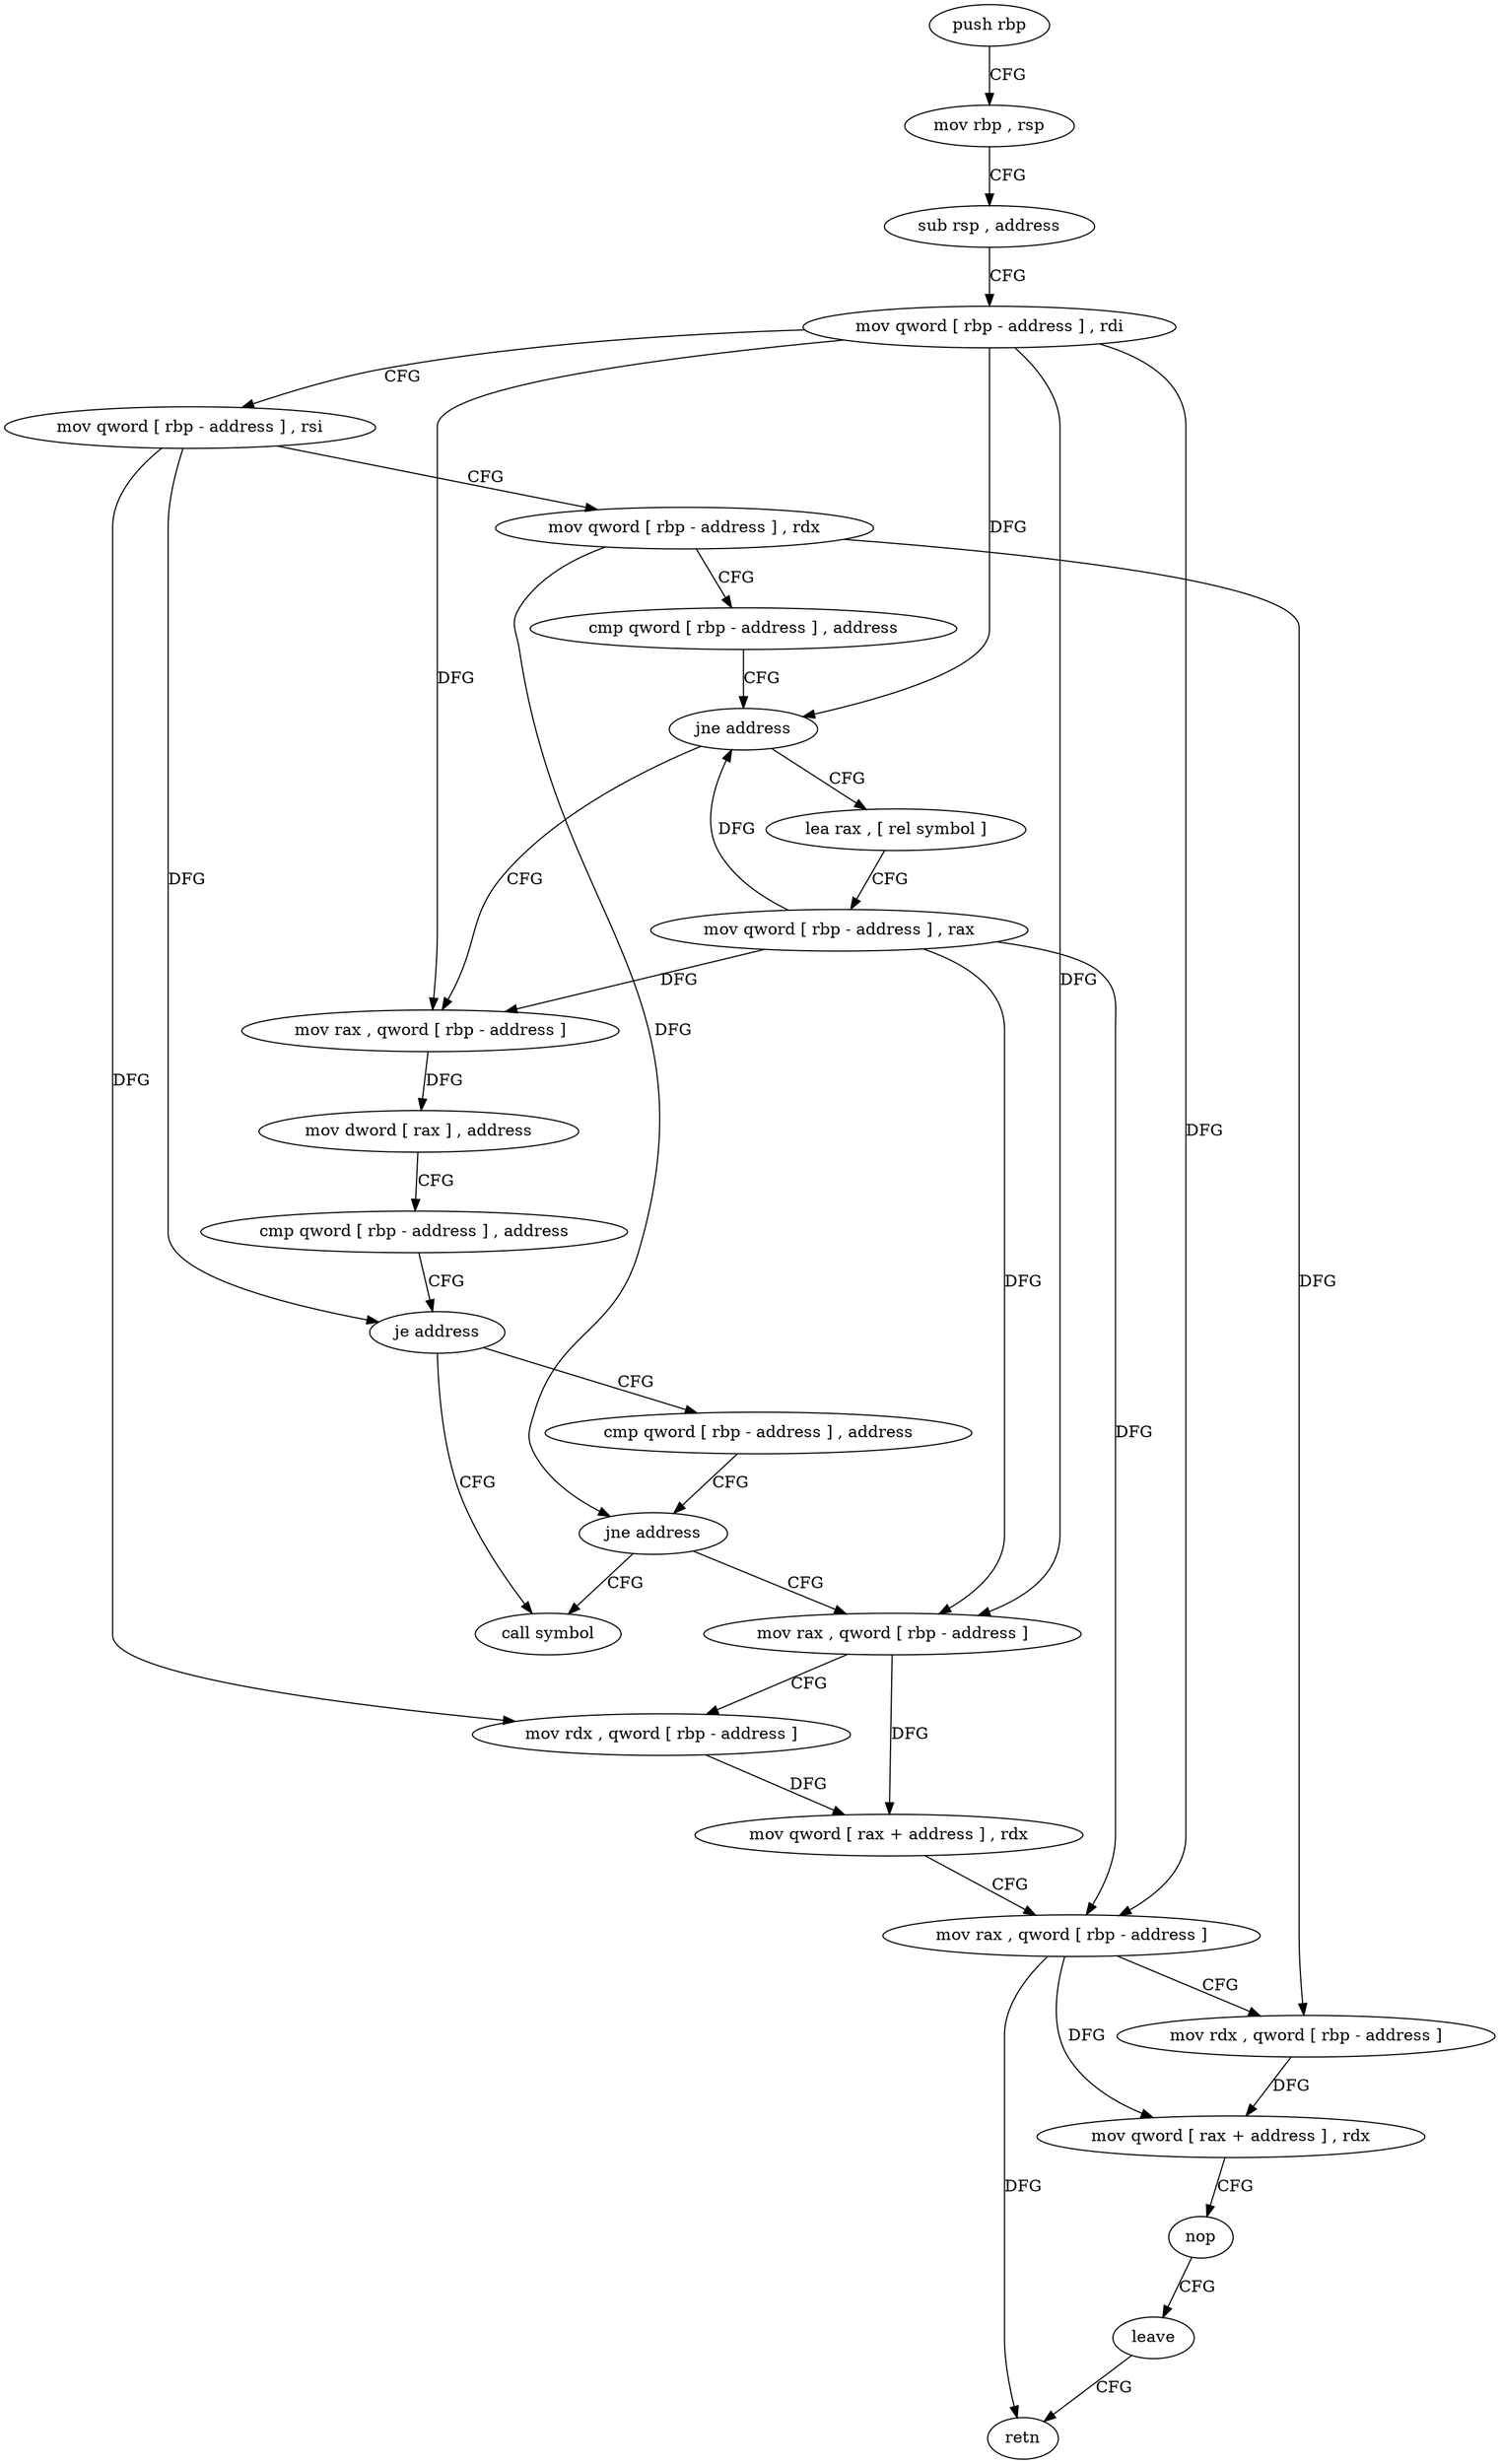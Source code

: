 digraph "func" {
"4228209" [label = "push rbp" ]
"4228210" [label = "mov rbp , rsp" ]
"4228213" [label = "sub rsp , address" ]
"4228217" [label = "mov qword [ rbp - address ] , rdi" ]
"4228221" [label = "mov qword [ rbp - address ] , rsi" ]
"4228225" [label = "mov qword [ rbp - address ] , rdx" ]
"4228229" [label = "cmp qword [ rbp - address ] , address" ]
"4228234" [label = "jne address" ]
"4228247" [label = "mov rax , qword [ rbp - address ]" ]
"4228236" [label = "lea rax , [ rel symbol ]" ]
"4228251" [label = "mov dword [ rax ] , address" ]
"4228257" [label = "cmp qword [ rbp - address ] , address" ]
"4228262" [label = "je address" ]
"4228271" [label = "call symbol" ]
"4228264" [label = "cmp qword [ rbp - address ] , address" ]
"4228243" [label = "mov qword [ rbp - address ] , rax" ]
"4228269" [label = "jne address" ]
"4228276" [label = "mov rax , qword [ rbp - address ]" ]
"4228280" [label = "mov rdx , qword [ rbp - address ]" ]
"4228284" [label = "mov qword [ rax + address ] , rdx" ]
"4228288" [label = "mov rax , qword [ rbp - address ]" ]
"4228292" [label = "mov rdx , qword [ rbp - address ]" ]
"4228296" [label = "mov qword [ rax + address ] , rdx" ]
"4228300" [label = "nop" ]
"4228301" [label = "leave" ]
"4228302" [label = "retn" ]
"4228209" -> "4228210" [ label = "CFG" ]
"4228210" -> "4228213" [ label = "CFG" ]
"4228213" -> "4228217" [ label = "CFG" ]
"4228217" -> "4228221" [ label = "CFG" ]
"4228217" -> "4228234" [ label = "DFG" ]
"4228217" -> "4228247" [ label = "DFG" ]
"4228217" -> "4228276" [ label = "DFG" ]
"4228217" -> "4228288" [ label = "DFG" ]
"4228221" -> "4228225" [ label = "CFG" ]
"4228221" -> "4228262" [ label = "DFG" ]
"4228221" -> "4228280" [ label = "DFG" ]
"4228225" -> "4228229" [ label = "CFG" ]
"4228225" -> "4228269" [ label = "DFG" ]
"4228225" -> "4228292" [ label = "DFG" ]
"4228229" -> "4228234" [ label = "CFG" ]
"4228234" -> "4228247" [ label = "CFG" ]
"4228234" -> "4228236" [ label = "CFG" ]
"4228247" -> "4228251" [ label = "DFG" ]
"4228236" -> "4228243" [ label = "CFG" ]
"4228251" -> "4228257" [ label = "CFG" ]
"4228257" -> "4228262" [ label = "CFG" ]
"4228262" -> "4228271" [ label = "CFG" ]
"4228262" -> "4228264" [ label = "CFG" ]
"4228264" -> "4228269" [ label = "CFG" ]
"4228243" -> "4228247" [ label = "DFG" ]
"4228243" -> "4228234" [ label = "DFG" ]
"4228243" -> "4228276" [ label = "DFG" ]
"4228243" -> "4228288" [ label = "DFG" ]
"4228269" -> "4228276" [ label = "CFG" ]
"4228269" -> "4228271" [ label = "CFG" ]
"4228276" -> "4228280" [ label = "CFG" ]
"4228276" -> "4228284" [ label = "DFG" ]
"4228280" -> "4228284" [ label = "DFG" ]
"4228284" -> "4228288" [ label = "CFG" ]
"4228288" -> "4228292" [ label = "CFG" ]
"4228288" -> "4228296" [ label = "DFG" ]
"4228288" -> "4228302" [ label = "DFG" ]
"4228292" -> "4228296" [ label = "DFG" ]
"4228296" -> "4228300" [ label = "CFG" ]
"4228300" -> "4228301" [ label = "CFG" ]
"4228301" -> "4228302" [ label = "CFG" ]
}
